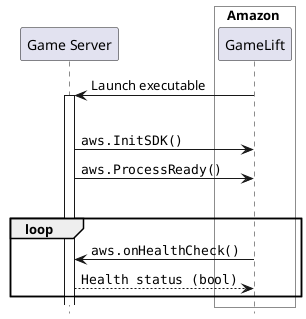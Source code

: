 @startuml

' Header.

hide footbox

participant "Game Server"
box Amazon #white
    participant GameLift
end box

' Sequence diagram.

"Game Server" <- GameLift : Launch executable
|||
activate "Game Server"
"Game Server" -> GameLift : ""aws.InitSDK()""
"Game Server" -> GameLift : ""aws.ProcessReady()""
|||
loop
    "Game Server" <- GameLift : ""aws.onHealthCheck()""
    "Game Server" --> GameLift : ""Health status (bool)""
end
@enduml
